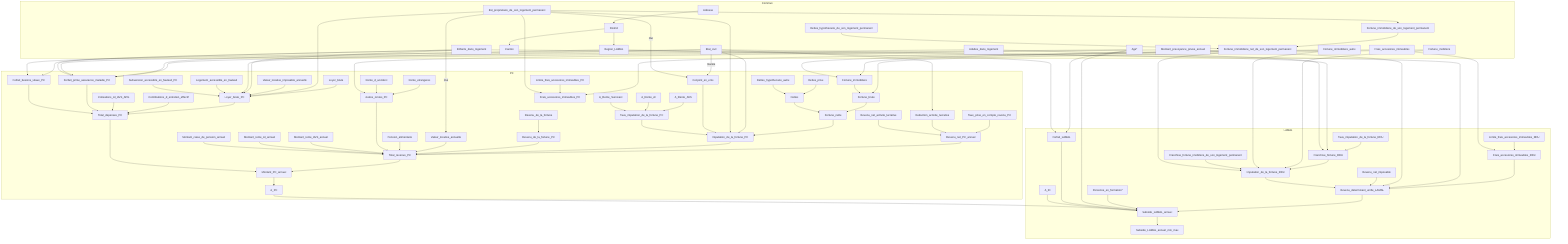 graph TD

subgraph Commun
Etat_civil
Enfants_dans_logement
Adultes_dans_logement
Adresse --> District
District --> Canton
District --> Region_LAMAL
Fortune_mobiliere
Fortune_immobiliere_autre
Est_proprietaire_de_son_logement_permanent --> Fortune_immobiliere_de_son_logement_permanent
Fortune_immobiliere_de_son_logement_permanent --> Fortune_immobiliere_net_de_son_logement_permanent
Dettes_hypothecaire_de_son_logement_permanent --> Fortune_immobiliere_net_de_son_logement_permanent
Frais_accesoires_immeubles
Montant_prevoyance_privee_annuel
Age*
end

subgraph PC
A_Rente_AVS --> Taux_imputation_de_la_fortune_PC
A_Rente_AI --> Taux_imputation_de_la_fortune_PC
A_Rente_Survivant --> Taux_imputation_de_la_fortune_PC

Fortune_mobiliere --> Fortune_brute

Fortune_immobiliere_net_de_son_logement_permanent --> Fortune_immobiliere
Fortune_immobiliere_autre --> Fortune_immobiliere

Fortune_immobiliere --> Fortune_brute

Fortune_brute --> Fortune_nette

Dettes_prive --> Dettes
Dettes_hypothecaire_autre --> Dettes
Dettes --> Fortune_nette

Fortune_nette --> Imputation_de_la_fortune_PC
Etat_civil --> Imputation_de_la_fortune_PC
Est_proprietaire_de_son_logement_permanent --> Imputation_de_la_fortune_PC
Conjoint_en_ems --> Imputation_de_la_fortune_PC
Taux_imputation_de_la_fortune_PC --> Imputation_de_la_fortune_PC

Est_proprietaire_de_son_logement_permanent -- Oui --> Valeur_locative_annuelle

Etat_civil -- mariée --> Conjoint_en_ems
Est_proprietaire_de_son_logement_permanent -- Oui --> Conjoint_en_ems


Taux_prise_en_compte_revenu_PC --> Revenu_net_PC_annuel
Etat_civil --> Deduction_activite_lucrative
Deduction_activite_lucrative --> Revenu_net_PC_annuel
Revenu_net_activite_lucrative --> Revenu_net_PC_annuel
Revenu_net_PC_annuel --> Total_revenus_PC

Rente_etrangeres --> Autres_rentes_PC
Rente_d_accident --> Autres_rentes_PC
Montant_prevoyance_privee_annuel --> Autres_rentes_PC


Revenu_de_la_fortune --> Revenu_de_la_fortune_PC

Imputation_de_la_fortune_PC --> Total_revenus_PC
Revenu_de_la_fortune_PC --> Total_revenus_PC
Valeur_locative_annuelle --> Total_revenus_PC
Pension_alimentaire --> Total_revenus_PC
Autres_rentes_PC --> Total_revenus_PC
Montant_rente_AVS_annuel --> Total_revenus_PC
Montant_rente_AI_annuel --> Total_revenus_PC
Montant_caise_de_pension_annuel --> Total_revenus_PC

Loyer_brute --> Loyer_brute_PC
Est_proprietaire_de_son_logement_permanent --> Loyer_brute_PC
Valeur_locative_imposable_annuelle --> Loyer_brute_PC
Frais_accesoires_immeubles --> Frais_accesoires_immeubles_PC
Limite_frais_accesoires_immeubles_PC --> Frais_accesoires_immeubles_PC
Est_proprietaire_de_son_logement_permanent --> Frais_accesoires_immeubles_PC
Enfants_dans_logement --> Loyer_brute_PC
Etat_civil --> Loyer_brute_PC
Logement_accessible_en_fauteuil --> Loyer_brute_PC
Subvension_accessible_en_fauteuil_PC --> Loyer_brute_PC

Loyer_brute_PC --> Total_depenses_PC

Contributions_d_entretien_effectif --> Total_depenses_PC

Cotisations_AI_AVS_APG --> Total_depenses_PC

Age* --> Forfait_prime_assurance_maladie_PC
Region_LAMAL --> Forfait_prime_assurance_maladie_PC
Adultes_dans_logement --> Forfait_prime_assurance_maladie_PC
Enfants_dans_logement --> Forfait_prime_assurance_maladie_PC

Forfait_prime_assurance_maladie_PC --> Total_depenses_PC

Enfants_dans_logement --> Forfait_besoins_vitaux_PC
Etat_civil --> Forfait_besoins_vitaux_PC
Forfait_besoins_vitaux_PC --> Total_depenses_PC

Total_revenus_PC --> Montant_PC_annuel
Total_depenses_PC --> Montant_PC_annuel
Montant_PC_annuel --> A_PC
end


subgraph LAMAL
Taux_imputation_de_la_fortune_RDU --> Franchise_fortune_RDU
Etat_civil --> Franchise_fortune_RDU
Adultes_dans_logement --> Franchise_fortune_RDU
Franchise_fortune_RDU --> Imputation_de_la_fortune_RDU
Fortune_mobiliere --> Imputation_de_la_fortune_RDU
Fortune_immobiliere_autre --> Imputation_de_la_fortune_RDU
Franchise_fortune_imobiliere_de_son_logement_permanent --> Imputation_de_la_fortune_RDU
Fortune_immobiliere_net_de_son_logement_permanent --> Imputation_de_la_fortune_RDU

Limite_frais_accesoires_immeubles_RDU --> Frais_accesoires_immeubles_RDU
Frais_accesoires_immeubles -->  Frais_accesoires_immeubles_RDU
Frais_accesoires_immeubles_RDU --> Revenu_determinant_unifie_LAMAL


Enfants_dans_logement --> Revenu_determinant_unifie_LAMAL
Montant_prevoyance_privee_annuel --> Revenu_determinant_unifie_LAMAL
Revenu_net_imposable --> Revenu_determinant_unifie_LAMAL
Imputation_de_la_fortune_RDU --> Revenu_determinant_unifie_LAMAL

Revenu_determinant_unifie_LAMAL --> Subside_LAMAL_annuel
Personne_en_formation* --> Subside_LAMAL_annuel
Age* --> Subside_LAMAL_annuel

Age* --> Forfait_LAMAL
Region_LAMAL --> Forfait_LAMAL
Forfait_LAMAL --> Subside_LAMAL_annuel
A_RI --> Subside_LAMAL_annuel
A_PC --> Subside_LAMAL_annuel
Subside_LAMAL_annuel --> Subside_LAMAL_annuel_min_max
end